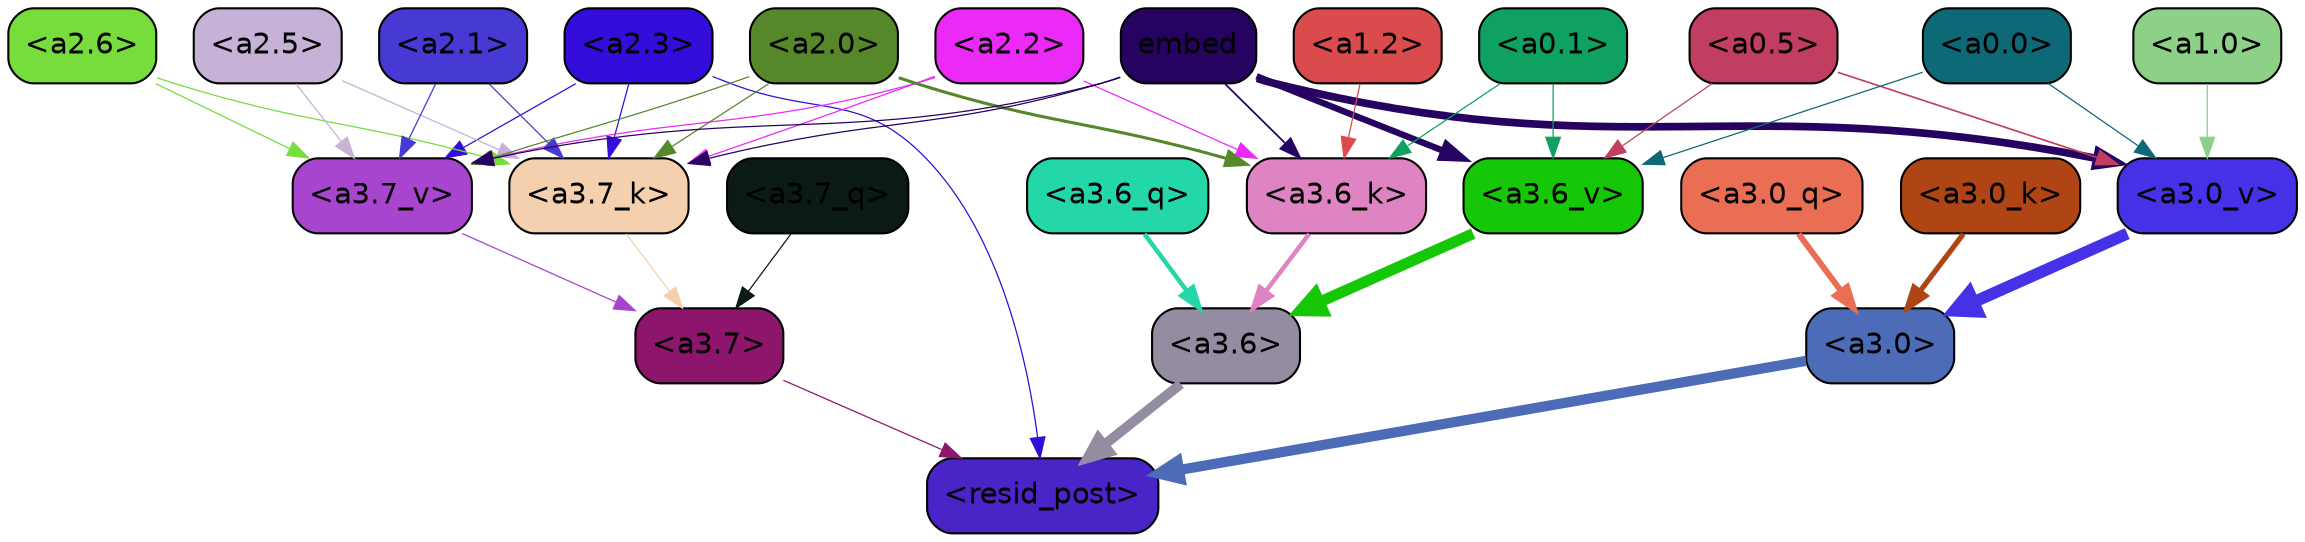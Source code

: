 strict digraph "" {
	graph [bgcolor=transparent,
		layout=dot,
		overlap=false,
		splines=true
	];
	"<a3.7>"	[color=black,
		fillcolor="#8d166c",
		fontname=Helvetica,
		shape=box,
		style="filled, rounded"];
	"<resid_post>"	[color=black,
		fillcolor="#4924c6",
		fontname=Helvetica,
		shape=box,
		style="filled, rounded"];
	"<a3.7>" -> "<resid_post>"	[color="#8d166c",
		penwidth=0.6];
	"<a3.6>"	[color=black,
		fillcolor="#948ca1",
		fontname=Helvetica,
		shape=box,
		style="filled, rounded"];
	"<a3.6>" -> "<resid_post>"	[color="#948ca1",
		penwidth=4.7534414529800415];
	"<a3.0>"	[color=black,
		fillcolor="#4c6cb8",
		fontname=Helvetica,
		shape=box,
		style="filled, rounded"];
	"<a3.0>" -> "<resid_post>"	[color="#4c6cb8",
		penwidth=4.898576855659485];
	"<a2.3>"	[color=black,
		fillcolor="#350dda",
		fontname=Helvetica,
		shape=box,
		style="filled, rounded"];
	"<a2.3>" -> "<resid_post>"	[color="#350dda",
		penwidth=0.6];
	"<a3.7_k>"	[color=black,
		fillcolor="#f5d0af",
		fontname=Helvetica,
		shape=box,
		style="filled, rounded"];
	"<a2.3>" -> "<a3.7_k>"	[color="#350dda",
		penwidth=0.6];
	"<a3.7_v>"	[color=black,
		fillcolor="#a745cf",
		fontname=Helvetica,
		shape=box,
		style="filled, rounded"];
	"<a2.3>" -> "<a3.7_v>"	[color="#350dda",
		penwidth=0.6];
	"<a3.7_q>"	[color=black,
		fillcolor="#0b1917",
		fontname=Helvetica,
		shape=box,
		style="filled, rounded"];
	"<a3.7_q>" -> "<a3.7>"	[color="#0b1917",
		penwidth=0.6];
	"<a3.6_q>"	[color=black,
		fillcolor="#24d7a9",
		fontname=Helvetica,
		shape=box,
		style="filled, rounded"];
	"<a3.6_q>" -> "<a3.6>"	[color="#24d7a9",
		penwidth=2.160832464694977];
	"<a3.0_q>"	[color=black,
		fillcolor="#ea6e53",
		fontname=Helvetica,
		shape=box,
		style="filled, rounded"];
	"<a3.0_q>" -> "<a3.0>"	[color="#ea6e53",
		penwidth=2.870753765106201];
	"<a3.7_k>" -> "<a3.7>"	[color="#f5d0af",
		penwidth=0.6];
	"<a3.6_k>"	[color=black,
		fillcolor="#de84c2",
		fontname=Helvetica,
		shape=box,
		style="filled, rounded"];
	"<a3.6_k>" -> "<a3.6>"	[color="#de84c2",
		penwidth=2.13908451795578];
	"<a3.0_k>"	[color=black,
		fillcolor="#af4515",
		fontname=Helvetica,
		shape=box,
		style="filled, rounded"];
	"<a3.0_k>" -> "<a3.0>"	[color="#af4515",
		penwidth=2.520303964614868];
	"<a3.7_v>" -> "<a3.7>"	[color="#a745cf",
		penwidth=0.6];
	"<a3.6_v>"	[color=black,
		fillcolor="#16c708",
		fontname=Helvetica,
		shape=box,
		style="filled, rounded"];
	"<a3.6_v>" -> "<a3.6>"	[color="#16c708",
		penwidth=5.297133803367615];
	"<a3.0_v>"	[color=black,
		fillcolor="#4632e6",
		fontname=Helvetica,
		shape=box,
		style="filled, rounded"];
	"<a3.0_v>" -> "<a3.0>"	[color="#4632e6",
		penwidth=5.680712580680847];
	"<a2.6>"	[color=black,
		fillcolor="#76dd3c",
		fontname=Helvetica,
		shape=box,
		style="filled, rounded"];
	"<a2.6>" -> "<a3.7_k>"	[color="#76dd3c",
		penwidth=0.6];
	"<a2.6>" -> "<a3.7_v>"	[color="#76dd3c",
		penwidth=0.6];
	"<a2.5>"	[color=black,
		fillcolor="#c5b2d6",
		fontname=Helvetica,
		shape=box,
		style="filled, rounded"];
	"<a2.5>" -> "<a3.7_k>"	[color="#c5b2d6",
		penwidth=0.6];
	"<a2.5>" -> "<a3.7_v>"	[color="#c5b2d6",
		penwidth=0.6];
	"<a2.2>"	[color=black,
		fillcolor="#ec2af7",
		fontname=Helvetica,
		shape=box,
		style="filled, rounded"];
	"<a2.2>" -> "<a3.7_k>"	[color="#ec2af7",
		penwidth=0.6];
	"<a2.2>" -> "<a3.6_k>"	[color="#ec2af7",
		penwidth=0.6];
	"<a2.2>" -> "<a3.7_v>"	[color="#ec2af7",
		penwidth=0.6];
	"<a2.1>"	[color=black,
		fillcolor="#473ad4",
		fontname=Helvetica,
		shape=box,
		style="filled, rounded"];
	"<a2.1>" -> "<a3.7_k>"	[color="#473ad4",
		penwidth=0.6];
	"<a2.1>" -> "<a3.7_v>"	[color="#473ad4",
		penwidth=0.6];
	"<a2.0>"	[color=black,
		fillcolor="#56872b",
		fontname=Helvetica,
		shape=box,
		style="filled, rounded"];
	"<a2.0>" -> "<a3.7_k>"	[color="#56872b",
		penwidth=0.6];
	"<a2.0>" -> "<a3.6_k>"	[color="#56872b",
		penwidth=1.4784413101151586];
	"<a2.0>" -> "<a3.7_v>"	[color="#56872b",
		penwidth=0.6];
	embed	[color=black,
		fillcolor="#260360",
		fontname=Helvetica,
		shape=box,
		style="filled, rounded"];
	embed -> "<a3.7_k>"	[color="#260360",
		penwidth=0.6];
	embed -> "<a3.6_k>"	[color="#260360",
		penwidth=0.8552796393632889];
	embed -> "<a3.7_v>"	[color="#260360",
		penwidth=0.6];
	embed -> "<a3.6_v>"	[color="#260360",
		penwidth=3.067279100418091];
	embed -> "<a3.0_v>"	[color="#260360",
		penwidth=3.6927278637886047];
	"<a1.2>"	[color=black,
		fillcolor="#d94b4c",
		fontname=Helvetica,
		shape=box,
		style="filled, rounded"];
	"<a1.2>" -> "<a3.6_k>"	[color="#d94b4c",
		penwidth=0.6];
	"<a0.1>"	[color=black,
		fillcolor="#0fa162",
		fontname=Helvetica,
		shape=box,
		style="filled, rounded"];
	"<a0.1>" -> "<a3.6_k>"	[color="#0fa162",
		penwidth=0.6];
	"<a0.1>" -> "<a3.6_v>"	[color="#0fa162",
		penwidth=0.6];
	"<a0.5>"	[color=black,
		fillcolor="#c23e60",
		fontname=Helvetica,
		shape=box,
		style="filled, rounded"];
	"<a0.5>" -> "<a3.6_v>"	[color="#c23e60",
		penwidth=0.6];
	"<a0.5>" -> "<a3.0_v>"	[color="#c23e60",
		penwidth=0.8028683364391327];
	"<a0.0>"	[color=black,
		fillcolor="#0d6976",
		fontname=Helvetica,
		shape=box,
		style="filled, rounded"];
	"<a0.0>" -> "<a3.6_v>"	[color="#0d6976",
		penwidth=0.6];
	"<a0.0>" -> "<a3.0_v>"	[color="#0d6976",
		penwidth=0.6];
	"<a1.0>"	[color=black,
		fillcolor="#8cd187",
		fontname=Helvetica,
		shape=box,
		style="filled, rounded"];
	"<a1.0>" -> "<a3.0_v>"	[color="#8cd187",
		penwidth=0.6];
}
